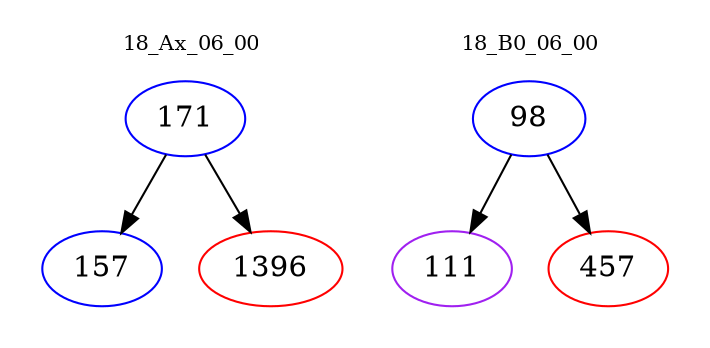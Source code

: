 digraph{
subgraph cluster_0 {
color = white
label = "18_Ax_06_00";
fontsize=10;
T0_171 [label="171", color="blue"]
T0_171 -> T0_157 [color="black"]
T0_157 [label="157", color="blue"]
T0_171 -> T0_1396 [color="black"]
T0_1396 [label="1396", color="red"]
}
subgraph cluster_1 {
color = white
label = "18_B0_06_00";
fontsize=10;
T1_98 [label="98", color="blue"]
T1_98 -> T1_111 [color="black"]
T1_111 [label="111", color="purple"]
T1_98 -> T1_457 [color="black"]
T1_457 [label="457", color="red"]
}
}
